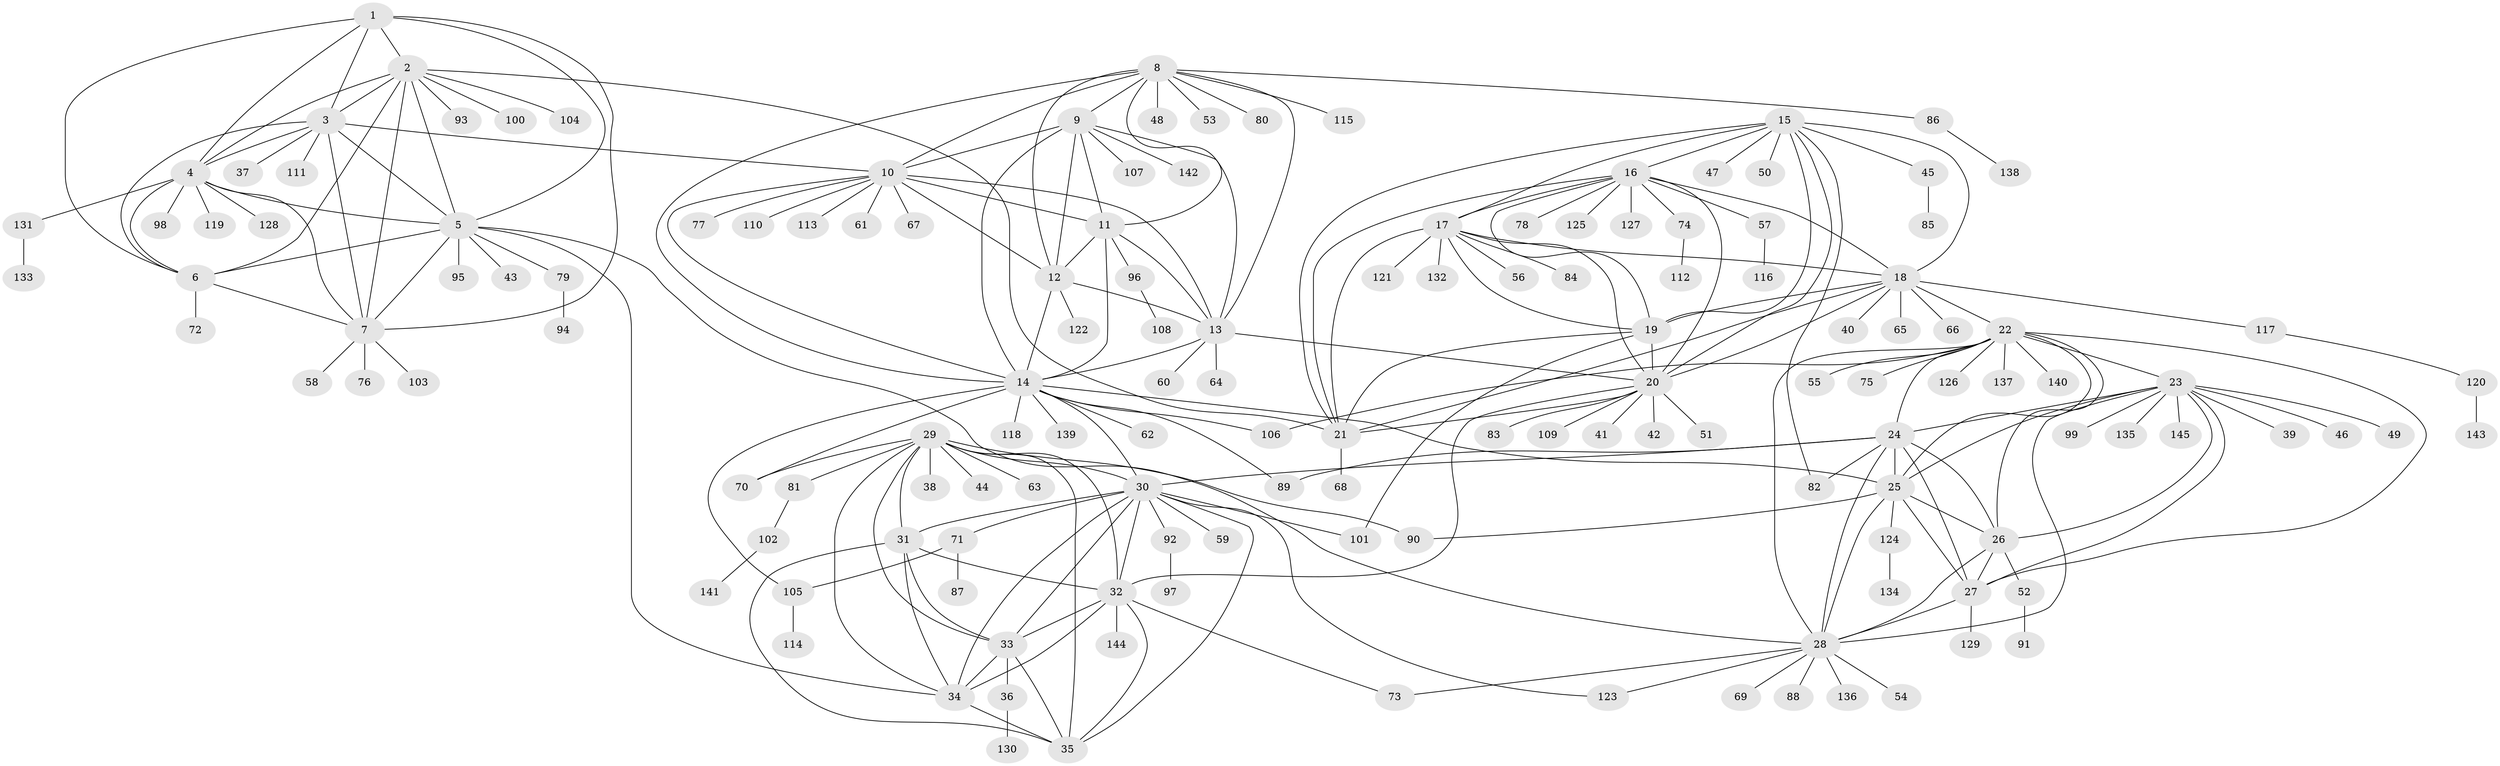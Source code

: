 // Generated by graph-tools (version 1.1) at 2025/02/03/09/25 03:02:44]
// undirected, 145 vertices, 234 edges
graph export_dot {
graph [start="1"]
  node [color=gray90,style=filled];
  1;
  2;
  3;
  4;
  5;
  6;
  7;
  8;
  9;
  10;
  11;
  12;
  13;
  14;
  15;
  16;
  17;
  18;
  19;
  20;
  21;
  22;
  23;
  24;
  25;
  26;
  27;
  28;
  29;
  30;
  31;
  32;
  33;
  34;
  35;
  36;
  37;
  38;
  39;
  40;
  41;
  42;
  43;
  44;
  45;
  46;
  47;
  48;
  49;
  50;
  51;
  52;
  53;
  54;
  55;
  56;
  57;
  58;
  59;
  60;
  61;
  62;
  63;
  64;
  65;
  66;
  67;
  68;
  69;
  70;
  71;
  72;
  73;
  74;
  75;
  76;
  77;
  78;
  79;
  80;
  81;
  82;
  83;
  84;
  85;
  86;
  87;
  88;
  89;
  90;
  91;
  92;
  93;
  94;
  95;
  96;
  97;
  98;
  99;
  100;
  101;
  102;
  103;
  104;
  105;
  106;
  107;
  108;
  109;
  110;
  111;
  112;
  113;
  114;
  115;
  116;
  117;
  118;
  119;
  120;
  121;
  122;
  123;
  124;
  125;
  126;
  127;
  128;
  129;
  130;
  131;
  132;
  133;
  134;
  135;
  136;
  137;
  138;
  139;
  140;
  141;
  142;
  143;
  144;
  145;
  1 -- 2;
  1 -- 3;
  1 -- 4;
  1 -- 5;
  1 -- 6;
  1 -- 7;
  2 -- 3;
  2 -- 4;
  2 -- 5;
  2 -- 6;
  2 -- 7;
  2 -- 21;
  2 -- 93;
  2 -- 100;
  2 -- 104;
  3 -- 4;
  3 -- 5;
  3 -- 6;
  3 -- 7;
  3 -- 10;
  3 -- 37;
  3 -- 111;
  4 -- 5;
  4 -- 6;
  4 -- 7;
  4 -- 98;
  4 -- 119;
  4 -- 128;
  4 -- 131;
  5 -- 6;
  5 -- 7;
  5 -- 28;
  5 -- 34;
  5 -- 43;
  5 -- 79;
  5 -- 95;
  6 -- 7;
  6 -- 72;
  7 -- 58;
  7 -- 76;
  7 -- 103;
  8 -- 9;
  8 -- 10;
  8 -- 11;
  8 -- 12;
  8 -- 13;
  8 -- 14;
  8 -- 48;
  8 -- 53;
  8 -- 80;
  8 -- 86;
  8 -- 115;
  9 -- 10;
  9 -- 11;
  9 -- 12;
  9 -- 13;
  9 -- 14;
  9 -- 107;
  9 -- 142;
  10 -- 11;
  10 -- 12;
  10 -- 13;
  10 -- 14;
  10 -- 61;
  10 -- 67;
  10 -- 77;
  10 -- 110;
  10 -- 113;
  11 -- 12;
  11 -- 13;
  11 -- 14;
  11 -- 96;
  12 -- 13;
  12 -- 14;
  12 -- 122;
  13 -- 14;
  13 -- 20;
  13 -- 60;
  13 -- 64;
  14 -- 25;
  14 -- 30;
  14 -- 62;
  14 -- 70;
  14 -- 89;
  14 -- 105;
  14 -- 106;
  14 -- 118;
  14 -- 139;
  15 -- 16;
  15 -- 17;
  15 -- 18;
  15 -- 19;
  15 -- 20;
  15 -- 21;
  15 -- 45;
  15 -- 47;
  15 -- 50;
  15 -- 82;
  16 -- 17;
  16 -- 18;
  16 -- 19;
  16 -- 20;
  16 -- 21;
  16 -- 57;
  16 -- 74;
  16 -- 78;
  16 -- 125;
  16 -- 127;
  17 -- 18;
  17 -- 19;
  17 -- 20;
  17 -- 21;
  17 -- 56;
  17 -- 84;
  17 -- 121;
  17 -- 132;
  18 -- 19;
  18 -- 20;
  18 -- 21;
  18 -- 22;
  18 -- 40;
  18 -- 65;
  18 -- 66;
  18 -- 117;
  19 -- 20;
  19 -- 21;
  19 -- 101;
  20 -- 21;
  20 -- 32;
  20 -- 41;
  20 -- 42;
  20 -- 51;
  20 -- 83;
  20 -- 109;
  21 -- 68;
  22 -- 23;
  22 -- 24;
  22 -- 25;
  22 -- 26;
  22 -- 27;
  22 -- 28;
  22 -- 55;
  22 -- 75;
  22 -- 106;
  22 -- 126;
  22 -- 137;
  22 -- 140;
  23 -- 24;
  23 -- 25;
  23 -- 26;
  23 -- 27;
  23 -- 28;
  23 -- 39;
  23 -- 46;
  23 -- 49;
  23 -- 99;
  23 -- 135;
  23 -- 145;
  24 -- 25;
  24 -- 26;
  24 -- 27;
  24 -- 28;
  24 -- 30;
  24 -- 82;
  24 -- 89;
  25 -- 26;
  25 -- 27;
  25 -- 28;
  25 -- 90;
  25 -- 124;
  26 -- 27;
  26 -- 28;
  26 -- 52;
  27 -- 28;
  27 -- 129;
  28 -- 54;
  28 -- 69;
  28 -- 73;
  28 -- 88;
  28 -- 123;
  28 -- 136;
  29 -- 30;
  29 -- 31;
  29 -- 32;
  29 -- 33;
  29 -- 34;
  29 -- 35;
  29 -- 38;
  29 -- 44;
  29 -- 63;
  29 -- 70;
  29 -- 81;
  29 -- 90;
  30 -- 31;
  30 -- 32;
  30 -- 33;
  30 -- 34;
  30 -- 35;
  30 -- 59;
  30 -- 71;
  30 -- 92;
  30 -- 101;
  30 -- 123;
  31 -- 32;
  31 -- 33;
  31 -- 34;
  31 -- 35;
  32 -- 33;
  32 -- 34;
  32 -- 35;
  32 -- 73;
  32 -- 144;
  33 -- 34;
  33 -- 35;
  33 -- 36;
  34 -- 35;
  36 -- 130;
  45 -- 85;
  52 -- 91;
  57 -- 116;
  71 -- 87;
  71 -- 105;
  74 -- 112;
  79 -- 94;
  81 -- 102;
  86 -- 138;
  92 -- 97;
  96 -- 108;
  102 -- 141;
  105 -- 114;
  117 -- 120;
  120 -- 143;
  124 -- 134;
  131 -- 133;
}
